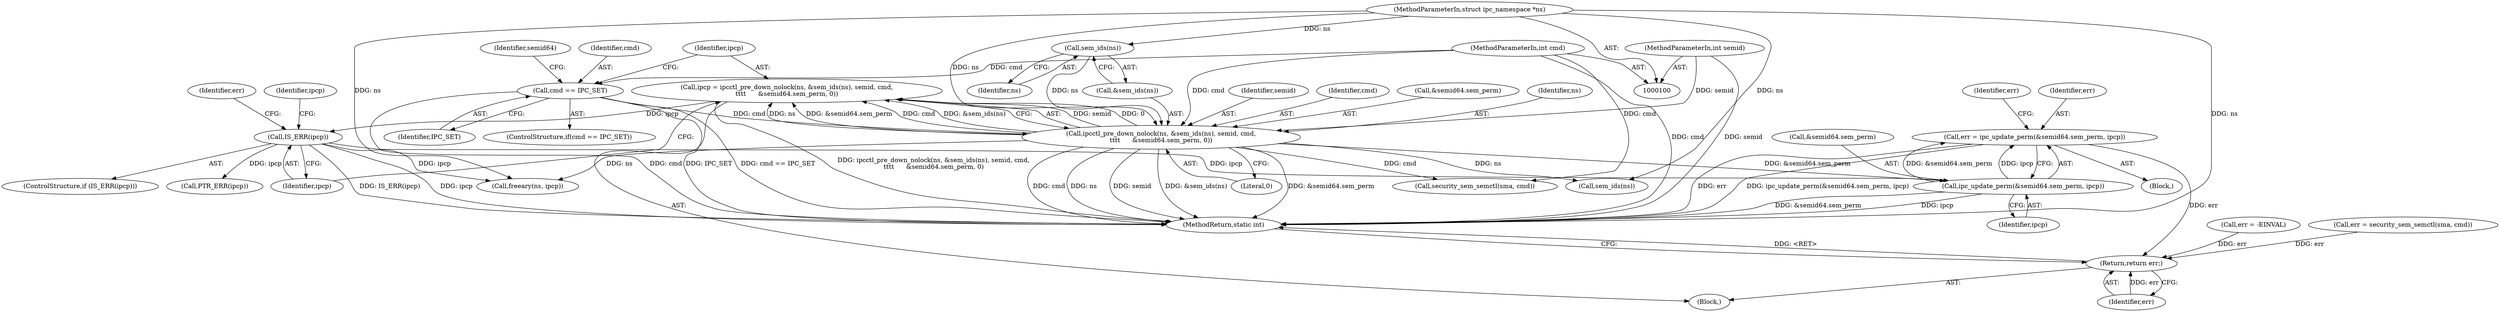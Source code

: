 digraph "0_linux_6062a8dc0517bce23e3c2f7d2fea5e22411269a3_11@API" {
"1000174" [label="(Call,err = ipc_update_perm(&semid64.sem_perm, ipcp))"];
"1000176" [label="(Call,ipc_update_perm(&semid64.sem_perm, ipcp))"];
"1000127" [label="(Call,ipcctl_pre_down_nolock(ns, &sem_ids(ns), semid, cmd,\n\t\t\t\t      &semid64.sem_perm, 0))"];
"1000130" [label="(Call,sem_ids(ns))"];
"1000101" [label="(MethodParameterIn,struct ipc_namespace *ns)"];
"1000102" [label="(MethodParameterIn,int semid)"];
"1000112" [label="(Call,cmd == IPC_SET)"];
"1000103" [label="(MethodParameterIn,int cmd)"];
"1000140" [label="(Call,IS_ERR(ipcp))"];
"1000125" [label="(Call,ipcp = ipcctl_pre_down_nolock(ns, &sem_ids(ns), semid, cmd,\n\t\t\t\t      &semid64.sem_perm, 0))"];
"1000208" [label="(Return,return err;)"];
"1000205" [label="(Call,sem_ids(ns))"];
"1000128" [label="(Identifier,ns)"];
"1000101" [label="(MethodParameterIn,struct ipc_namespace *ns)"];
"1000138" [label="(Literal,0)"];
"1000175" [label="(Identifier,err)"];
"1000112" [label="(Call,cmd == IPC_SET)"];
"1000193" [label="(Call,err = -EINVAL)"];
"1000208" [label="(Return,return err;)"];
"1000176" [label="(Call,ipc_update_perm(&semid64.sem_perm, ipcp))"];
"1000119" [label="(Identifier,semid64)"];
"1000113" [label="(Identifier,cmd)"];
"1000174" [label="(Call,err = ipc_update_perm(&semid64.sem_perm, ipcp))"];
"1000139" [label="(ControlStructure,if (IS_ERR(ipcp)))"];
"1000140" [label="(Call,IS_ERR(ipcp))"];
"1000209" [label="(Identifier,err)"];
"1000145" [label="(Call,err = security_sem_semctl(sma, cmd))"];
"1000181" [label="(Identifier,ipcp)"];
"1000125" [label="(Call,ipcp = ipcctl_pre_down_nolock(ns, &sem_ids(ns), semid, cmd,\n\t\t\t\t      &semid64.sem_perm, 0))"];
"1000177" [label="(Call,&semid64.sem_perm)"];
"1000131" [label="(Identifier,ns)"];
"1000144" [label="(Identifier,ipcp)"];
"1000143" [label="(Call,PTR_ERR(ipcp))"];
"1000164" [label="(Call,freeary(ns, ipcp))"];
"1000127" [label="(Call,ipcctl_pre_down_nolock(ns, &sem_ids(ns), semid, cmd,\n\t\t\t\t      &semid64.sem_perm, 0))"];
"1000132" [label="(Identifier,semid)"];
"1000146" [label="(Identifier,err)"];
"1000141" [label="(Identifier,ipcp)"];
"1000114" [label="(Identifier,IPC_SET)"];
"1000106" [label="(Block,)"];
"1000133" [label="(Identifier,cmd)"];
"1000103" [label="(MethodParameterIn,int cmd)"];
"1000210" [label="(MethodReturn,static int)"];
"1000130" [label="(Call,sem_ids(ns))"];
"1000129" [label="(Call,&sem_ids(ns))"];
"1000183" [label="(Identifier,err)"];
"1000157" [label="(Block,)"];
"1000102" [label="(MethodParameterIn,int semid)"];
"1000134" [label="(Call,&semid64.sem_perm)"];
"1000147" [label="(Call,security_sem_semctl(sma, cmd))"];
"1000126" [label="(Identifier,ipcp)"];
"1000111" [label="(ControlStructure,if(cmd == IPC_SET))"];
"1000174" -> "1000157"  [label="AST: "];
"1000174" -> "1000176"  [label="CFG: "];
"1000175" -> "1000174"  [label="AST: "];
"1000176" -> "1000174"  [label="AST: "];
"1000183" -> "1000174"  [label="CFG: "];
"1000174" -> "1000210"  [label="DDG: ipc_update_perm(&semid64.sem_perm, ipcp)"];
"1000174" -> "1000210"  [label="DDG: err"];
"1000176" -> "1000174"  [label="DDG: &semid64.sem_perm"];
"1000176" -> "1000174"  [label="DDG: ipcp"];
"1000174" -> "1000208"  [label="DDG: err"];
"1000176" -> "1000181"  [label="CFG: "];
"1000177" -> "1000176"  [label="AST: "];
"1000181" -> "1000176"  [label="AST: "];
"1000176" -> "1000210"  [label="DDG: ipcp"];
"1000176" -> "1000210"  [label="DDG: &semid64.sem_perm"];
"1000127" -> "1000176"  [label="DDG: &semid64.sem_perm"];
"1000140" -> "1000176"  [label="DDG: ipcp"];
"1000127" -> "1000125"  [label="AST: "];
"1000127" -> "1000138"  [label="CFG: "];
"1000128" -> "1000127"  [label="AST: "];
"1000129" -> "1000127"  [label="AST: "];
"1000132" -> "1000127"  [label="AST: "];
"1000133" -> "1000127"  [label="AST: "];
"1000134" -> "1000127"  [label="AST: "];
"1000138" -> "1000127"  [label="AST: "];
"1000125" -> "1000127"  [label="CFG: "];
"1000127" -> "1000210"  [label="DDG: ns"];
"1000127" -> "1000210"  [label="DDG: semid"];
"1000127" -> "1000210"  [label="DDG: &sem_ids(ns)"];
"1000127" -> "1000210"  [label="DDG: &semid64.sem_perm"];
"1000127" -> "1000210"  [label="DDG: cmd"];
"1000127" -> "1000125"  [label="DDG: semid"];
"1000127" -> "1000125"  [label="DDG: 0"];
"1000127" -> "1000125"  [label="DDG: ns"];
"1000127" -> "1000125"  [label="DDG: &semid64.sem_perm"];
"1000127" -> "1000125"  [label="DDG: cmd"];
"1000127" -> "1000125"  [label="DDG: &sem_ids(ns)"];
"1000130" -> "1000127"  [label="DDG: ns"];
"1000101" -> "1000127"  [label="DDG: ns"];
"1000102" -> "1000127"  [label="DDG: semid"];
"1000112" -> "1000127"  [label="DDG: cmd"];
"1000103" -> "1000127"  [label="DDG: cmd"];
"1000127" -> "1000147"  [label="DDG: cmd"];
"1000127" -> "1000164"  [label="DDG: ns"];
"1000127" -> "1000205"  [label="DDG: ns"];
"1000130" -> "1000129"  [label="AST: "];
"1000130" -> "1000131"  [label="CFG: "];
"1000131" -> "1000130"  [label="AST: "];
"1000129" -> "1000130"  [label="CFG: "];
"1000101" -> "1000130"  [label="DDG: ns"];
"1000101" -> "1000100"  [label="AST: "];
"1000101" -> "1000210"  [label="DDG: ns"];
"1000101" -> "1000164"  [label="DDG: ns"];
"1000101" -> "1000205"  [label="DDG: ns"];
"1000102" -> "1000100"  [label="AST: "];
"1000102" -> "1000210"  [label="DDG: semid"];
"1000112" -> "1000111"  [label="AST: "];
"1000112" -> "1000114"  [label="CFG: "];
"1000113" -> "1000112"  [label="AST: "];
"1000114" -> "1000112"  [label="AST: "];
"1000119" -> "1000112"  [label="CFG: "];
"1000126" -> "1000112"  [label="CFG: "];
"1000112" -> "1000210"  [label="DDG: IPC_SET"];
"1000112" -> "1000210"  [label="DDG: cmd == IPC_SET"];
"1000112" -> "1000210"  [label="DDG: cmd"];
"1000103" -> "1000112"  [label="DDG: cmd"];
"1000103" -> "1000100"  [label="AST: "];
"1000103" -> "1000210"  [label="DDG: cmd"];
"1000103" -> "1000147"  [label="DDG: cmd"];
"1000140" -> "1000139"  [label="AST: "];
"1000140" -> "1000141"  [label="CFG: "];
"1000141" -> "1000140"  [label="AST: "];
"1000144" -> "1000140"  [label="CFG: "];
"1000146" -> "1000140"  [label="CFG: "];
"1000140" -> "1000210"  [label="DDG: ipcp"];
"1000140" -> "1000210"  [label="DDG: IS_ERR(ipcp)"];
"1000125" -> "1000140"  [label="DDG: ipcp"];
"1000140" -> "1000143"  [label="DDG: ipcp"];
"1000140" -> "1000164"  [label="DDG: ipcp"];
"1000125" -> "1000106"  [label="AST: "];
"1000126" -> "1000125"  [label="AST: "];
"1000141" -> "1000125"  [label="CFG: "];
"1000125" -> "1000210"  [label="DDG: ipcctl_pre_down_nolock(ns, &sem_ids(ns), semid, cmd,\n\t\t\t\t      &semid64.sem_perm, 0)"];
"1000208" -> "1000106"  [label="AST: "];
"1000208" -> "1000209"  [label="CFG: "];
"1000209" -> "1000208"  [label="AST: "];
"1000210" -> "1000208"  [label="CFG: "];
"1000208" -> "1000210"  [label="DDG: <RET>"];
"1000209" -> "1000208"  [label="DDG: err"];
"1000193" -> "1000208"  [label="DDG: err"];
"1000145" -> "1000208"  [label="DDG: err"];
}
